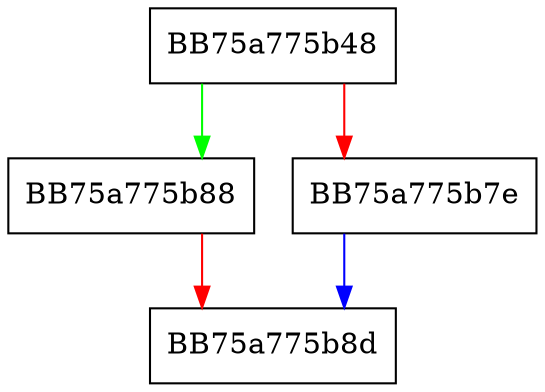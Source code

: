 digraph __acrt_LocaleNameToLCID {
  node [shape="box"];
  graph [splines=ortho];
  BB75a775b48 -> BB75a775b88 [color="green"];
  BB75a775b48 -> BB75a775b7e [color="red"];
  BB75a775b7e -> BB75a775b8d [color="blue"];
  BB75a775b88 -> BB75a775b8d [color="red"];
}